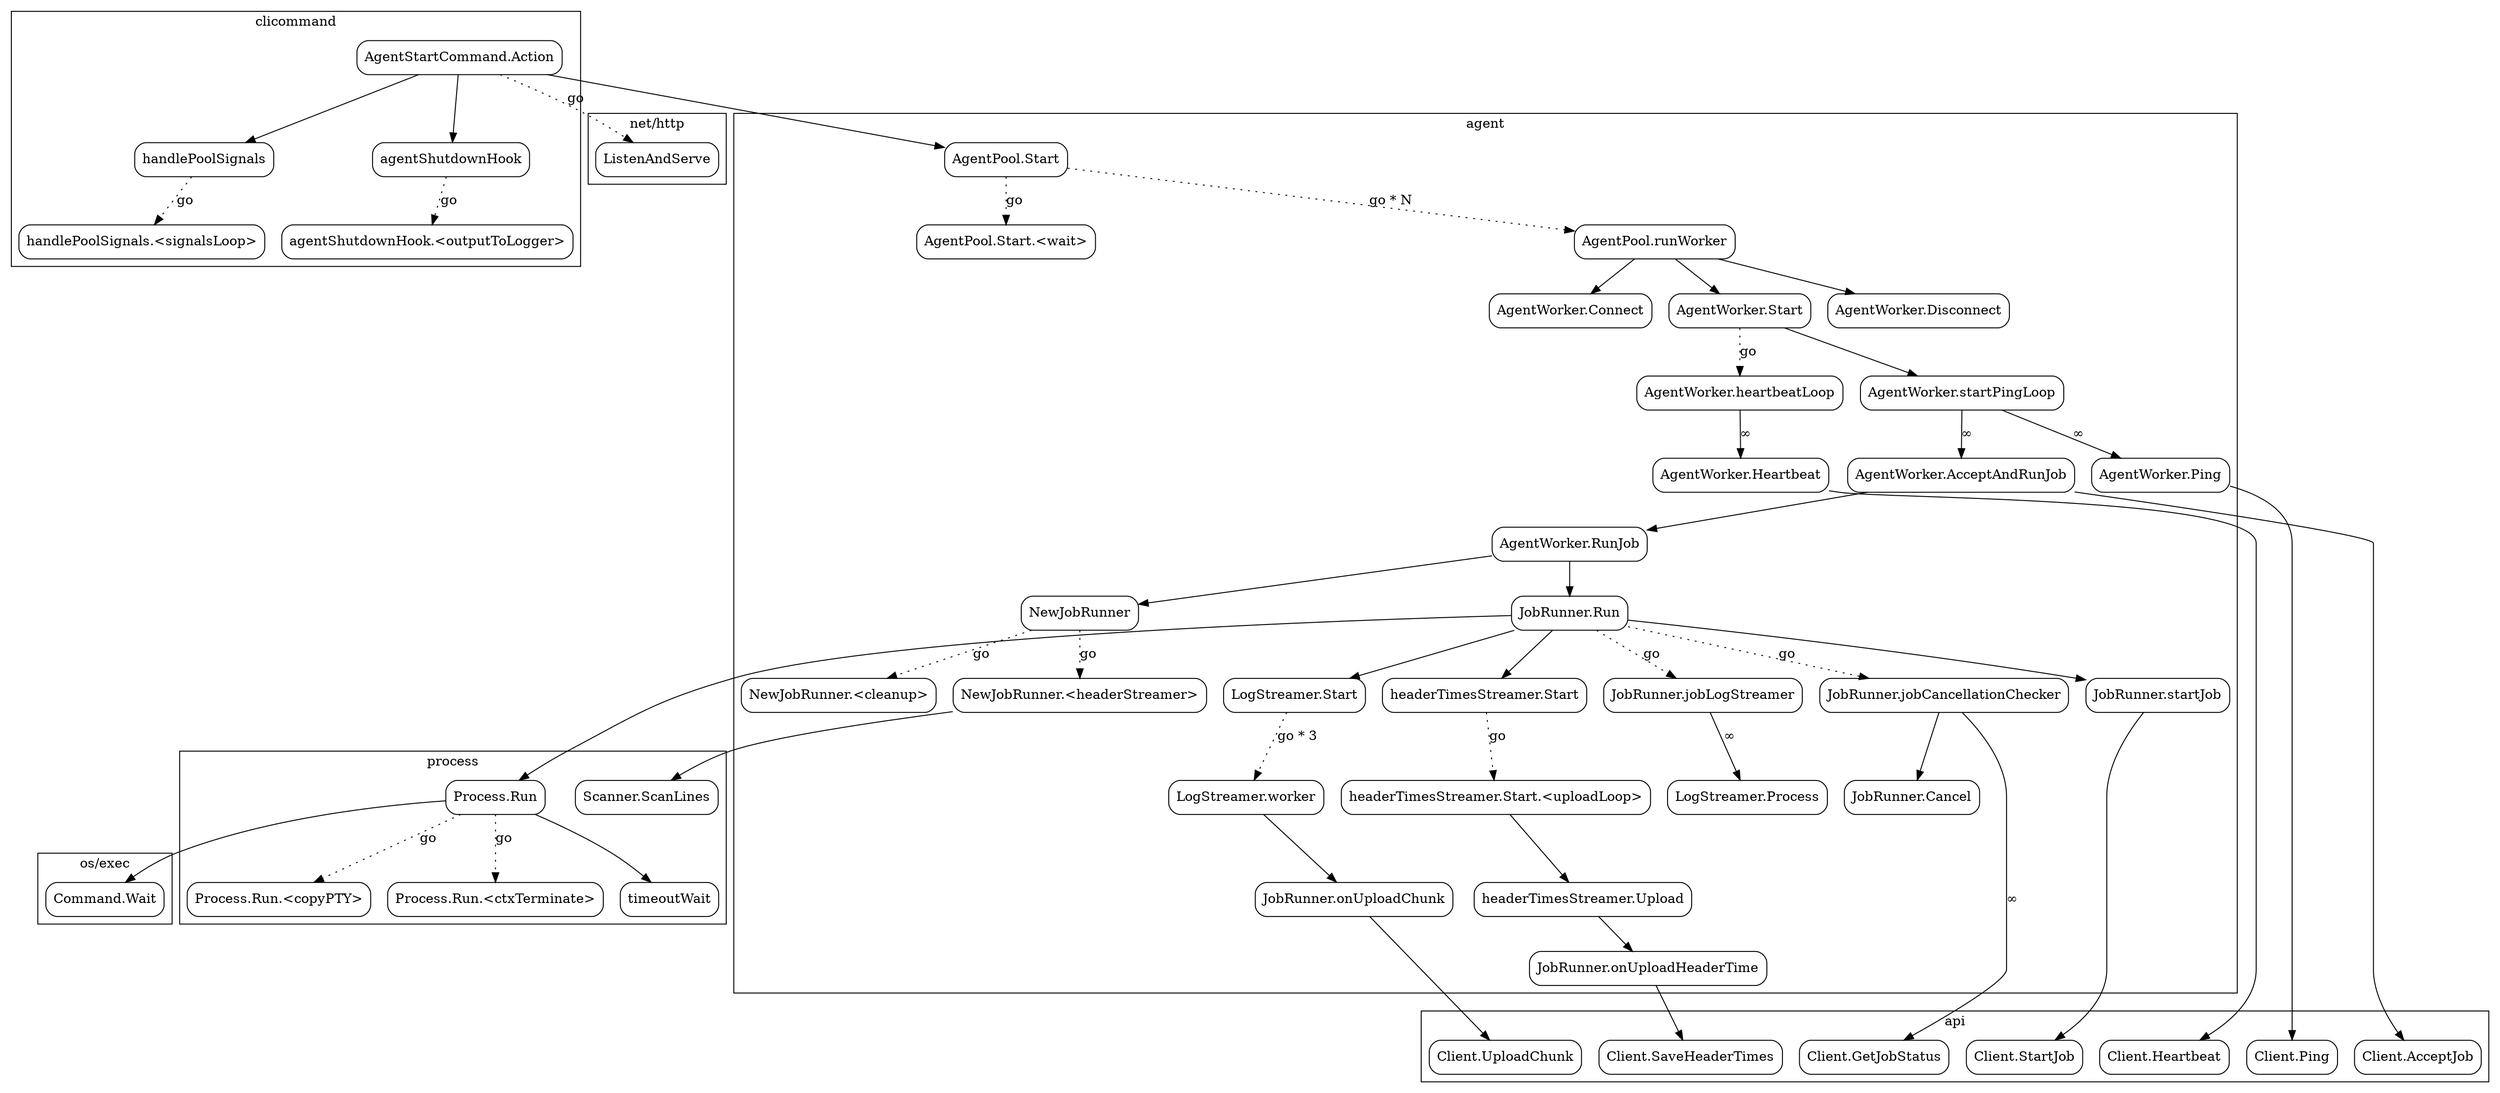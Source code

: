 digraph {
    node[shape="box",style="rounded"]

    subgraph cluster_nethttp {
        label="net/http"
        URL="https://pkg.go.dev/net/http"

        "ListenAndServe"
    }

    subgraph cluster_clicommand {
        label="clicommand"
        URL="https://pkg.go.dev/github.com/buildkite/agent/v3/clicommand"

        "AgentStartCommand.Action"
        "handlePoolSignals"
        "handlePoolSignals.<signalsLoop>"
        "agentShutdownHook"
        "agentShutdownHook.<outputToLogger>"
    }

    subgraph cluster_agent {
        label="agent"
        URL="https://pkg.go.dev/github.com/buildkite/agent/v3/agent"

        "AgentPool.Start"
        "AgentPool.Start.<wait>"
        "AgentPool.runWorker"
        "AgentWorker.Connect"
        "AgentWorker.Start"
        "AgentWorker.Disconnect"
        "AgentWorker.heartbeatLoop"
        "AgentWorker.Heartbeat"
        "AgentWorker.startPingLoop"
        "AgentWorker.Ping"
        "AgentWorker.AcceptAndRunJob"
        "AgentWorker.RunJob"
        "NewJobRunner"
        "NewJobRunner.<headerStreamer>"
        "NewJobRunner.<cleanup>"
        "JobRunner.Cancel"
        "JobRunner.Run"
        "JobRunner.jobLogStreamer"
        "JobRunner.jobCancellationChecker"
        "JobRunner.onUploadChunk"
        "JobRunner.onUploadHeaderTime"
        "JobRunner.startJob"
        "LogStreamer.Start"
        "LogStreamer.Process"
        "LogStreamer.worker"
        "headerTimesStreamer.Start"
        "headerTimesStreamer.Start.<uploadLoop>"
        "headerTimesStreamer.Upload"
    }

    subgraph cluster_api {
        label="api"
        URL="https://pkg.go.dev/github.com/buildkite/agent/v3/api"

        "Client.AcceptJob"
        "Client.GetJobStatus"
        "Client.Heartbeat"
        "Client.Ping"
        "Client.SaveHeaderTimes"
        "Client.StartJob"
        "Client.UploadChunk"
    }

    subgraph cluster_process {
        label="process"
        URL="https://pkg.go.dev/github.com/buildkite/agent/v3/process"

        "Scanner.ScanLines"
        "Process.Run"
        "Process.Run.<copyPTY>"
        "Process.Run.<ctxTerminate>"
        "timeoutWait"
    }

    subgraph cluster_osexec {
        label="os/exec"
        URL="https://pkg.go.dev/os/exec"

        "Command.Wait"
    }

    "AgentStartCommand.Action" -> "AgentPool.Start"
    "AgentStartCommand.Action" -> "handlePoolSignals"
    "AgentStartCommand.Action" -> "ListenAndServe" [label="go" style=dotted]
    "AgentStartCommand.Action" -> "agentShutdownHook"

    "handlePoolSignals" -> "handlePoolSignals.<signalsLoop>" [label="go" style=dotted]

    "agentShutdownHook" -> "agentShutdownHook.<outputToLogger>" [label="go" style=dotted]

    "AgentPool.Start" -> "AgentPool.runWorker" [label="go * N" style=dotted]
    "AgentPool.Start" -> "AgentPool.Start.<wait>" [label="go" style=dotted]
    
    "AgentPool.runWorker" -> "AgentWorker.Connect", "AgentWorker.Start", "AgentWorker.Disconnect"

    "AgentWorker.Start" -> "AgentWorker.heartbeatLoop" [label="go" style=dotted]
    "AgentWorker.Start" -> "AgentWorker.startPingLoop"

    "AgentWorker.heartbeatLoop" -> "AgentWorker.Heartbeat" [label="∞"]

    "AgentWorker.Heartbeat" -> "Client.Heartbeat"

    "AgentWorker.startPingLoop" -> "AgentWorker.Ping" [label="∞"]
    "AgentWorker.startPingLoop" -> "AgentWorker.AcceptAndRunJob" [label="∞"]

    "AgentWorker.Ping" -> "Client.Ping"

    "AgentWorker.AcceptAndRunJob" -> "Client.AcceptJob"
    "AgentWorker.AcceptAndRunJob" -> "AgentWorker.RunJob"

    "AgentWorker.RunJob" -> "NewJobRunner"
    "AgentWorker.RunJob" -> "JobRunner.Run"

    "NewJobRunner" -> "NewJobRunner.<headerStreamer>" [label="go" style=dotted]
    "NewJobRunner" -> "NewJobRunner.<cleanup>" [label="go" style=dotted]
    "NewJobRunner.<headerStreamer>" -> "Scanner.ScanLines"

    "JobRunner.Run" -> "JobRunner.startJob"
    "JobRunner.Run" -> "JobRunner.jobLogStreamer" [label="go" style=dotted]
    "JobRunner.Run" -> "JobRunner.jobCancellationChecker" [label="go" style=dotted]
    "JobRunner.Run" -> "Process.Run"
    "JobRunner.Run" -> "headerTimesStreamer.Start"
    "JobRunner.Run" -> "LogStreamer.Start"

    "JobRunner.startJob" -> "Client.StartJob"

    "LogStreamer.Start" -> "LogStreamer.worker" [label="go * 3" style=dotted]

    "LogStreamer.worker" -> "JobRunner.onUploadChunk"

    "JobRunner.onUploadChunk" -> "Client.UploadChunk"

    "headerTimesStreamer.Start" -> "headerTimesStreamer.Start.<uploadLoop>" [label="go" style=dotted]
    "headerTimesStreamer.Start.<uploadLoop>" -> "headerTimesStreamer.Upload"
    "headerTimesStreamer.Upload" -> "JobRunner.onUploadHeaderTime"
    "JobRunner.onUploadHeaderTime" -> "Client.SaveHeaderTimes"

    "JobRunner.jobLogStreamer" -> "LogStreamer.Process" [label="∞"]

    "JobRunner.jobCancellationChecker" -> "Client.GetJobStatus" [label="∞"]
    "JobRunner.jobCancellationChecker" -> "JobRunner.Cancel"

    "Process.Run" -> "Process.Run.<copyPTY>" [label="go" style=dotted]
    "Process.Run" -> "Process.Run.<ctxTerminate>" [label="go" style=dotted]
    "Process.Run" -> "Command.Wait"
    "Process.Run" -> "timeoutWait"
}